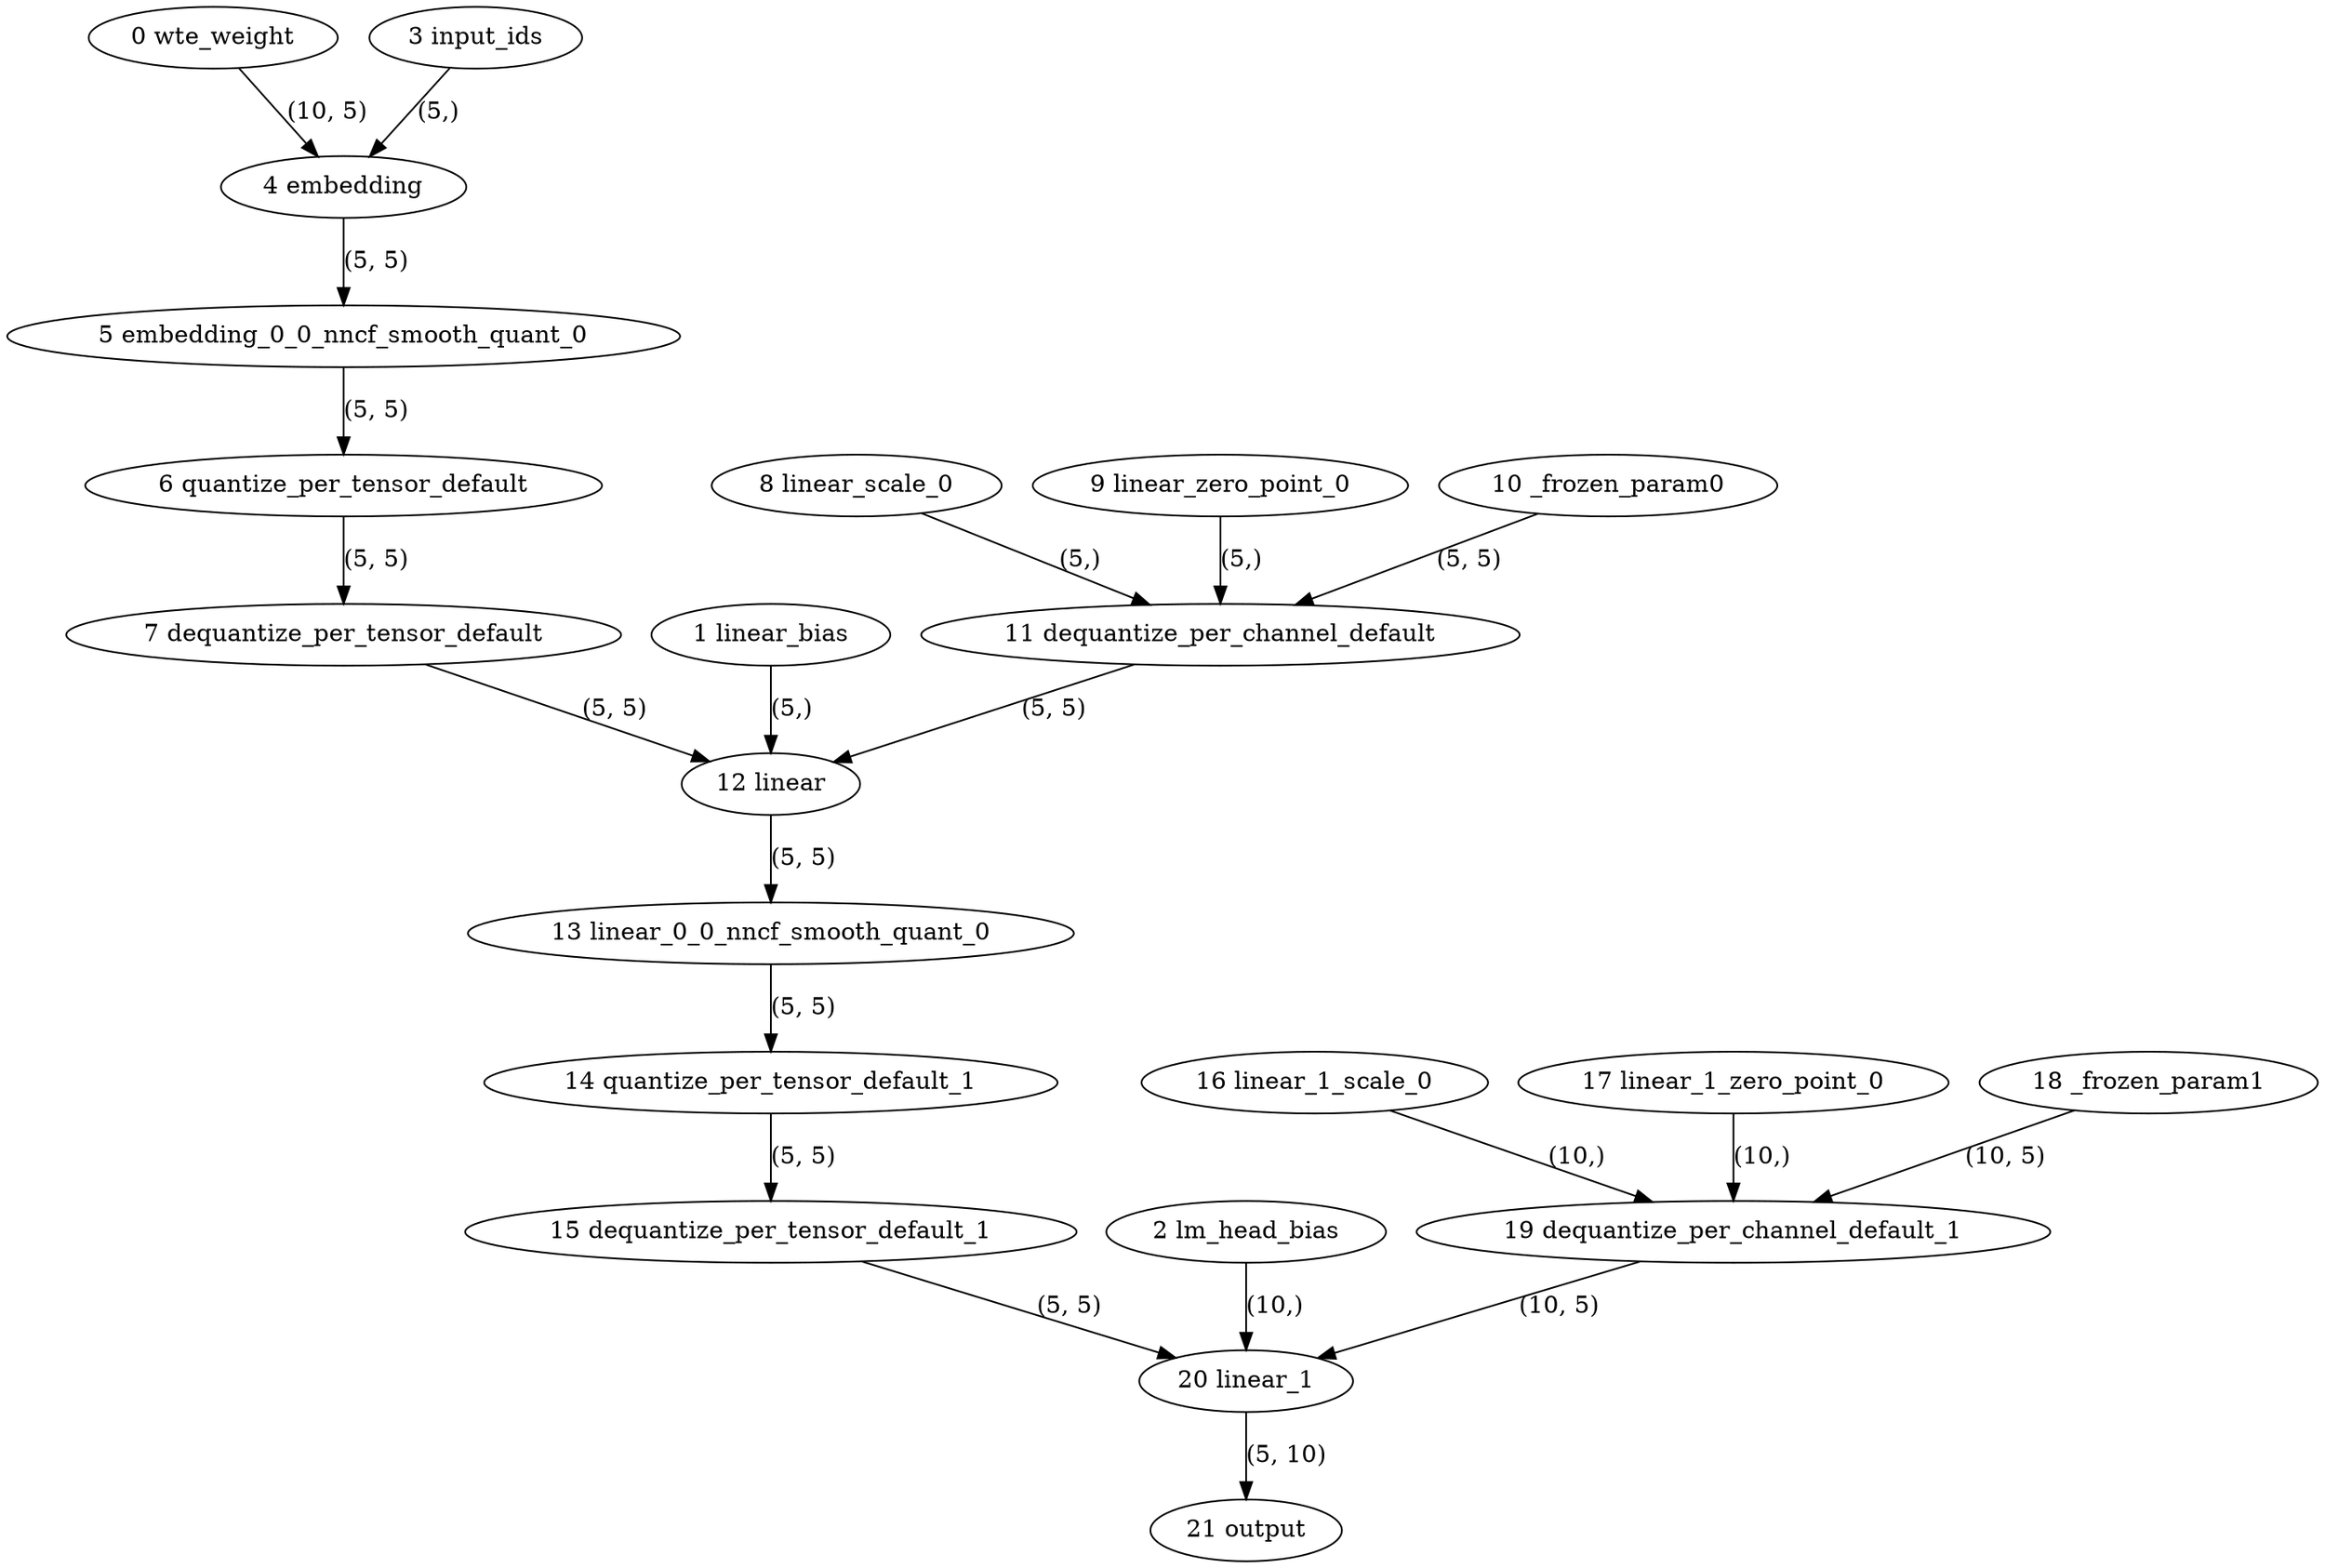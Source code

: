 strict digraph  {
"0 wte_weight" [id=0, type=get_attr];
"1 linear_bias" [id=1, type=get_attr];
"2 lm_head_bias" [id=2, type=get_attr];
"3 input_ids" [id=3, type=input];
"4 embedding" [id=4, type=embedding];
"5 embedding_0_0_nncf_smooth_quant_0" [id=5, type=call_module];
"6 quantize_per_tensor_default" [id=6, type=quantize_per_tensor];
"7 dequantize_per_tensor_default" [id=7, type=dequantize_per_tensor];
"8 linear_scale_0" [id=8, type=get_attr];
"9 linear_zero_point_0" [id=9, type=get_attr];
"10 _frozen_param0" [id=10, type=get_attr];
"11 dequantize_per_channel_default" [id=11, type=dequantize_per_channel];
"12 linear" [id=12, type=linear];
"13 linear_0_0_nncf_smooth_quant_0" [id=13, type=call_module];
"14 quantize_per_tensor_default_1" [id=14, type=quantize_per_tensor];
"15 dequantize_per_tensor_default_1" [id=15, type=dequantize_per_tensor];
"16 linear_1_scale_0" [id=16, type=get_attr];
"17 linear_1_zero_point_0" [id=17, type=get_attr];
"18 _frozen_param1" [id=18, type=get_attr];
"19 dequantize_per_channel_default_1" [id=19, type=dequantize_per_channel];
"20 linear_1" [id=20, type=linear];
"21 output" [id=21, type=output];
"0 wte_weight" -> "4 embedding"  [label="(10, 5)", style=solid];
"1 linear_bias" -> "12 linear"  [label="(5,)", style=solid];
"2 lm_head_bias" -> "20 linear_1"  [label="(10,)", style=solid];
"3 input_ids" -> "4 embedding"  [label="(5,)", style=solid];
"4 embedding" -> "5 embedding_0_0_nncf_smooth_quant_0"  [label="(5, 5)", style=solid];
"5 embedding_0_0_nncf_smooth_quant_0" -> "6 quantize_per_tensor_default"  [label="(5, 5)", style=solid];
"6 quantize_per_tensor_default" -> "7 dequantize_per_tensor_default"  [label="(5, 5)", style=solid];
"7 dequantize_per_tensor_default" -> "12 linear"  [label="(5, 5)", style=solid];
"8 linear_scale_0" -> "11 dequantize_per_channel_default"  [label="(5,)", style=solid];
"9 linear_zero_point_0" -> "11 dequantize_per_channel_default"  [label="(5,)", style=solid];
"10 _frozen_param0" -> "11 dequantize_per_channel_default"  [label="(5, 5)", style=solid];
"11 dequantize_per_channel_default" -> "12 linear"  [label="(5, 5)", style=solid];
"12 linear" -> "13 linear_0_0_nncf_smooth_quant_0"  [label="(5, 5)", style=solid];
"13 linear_0_0_nncf_smooth_quant_0" -> "14 quantize_per_tensor_default_1"  [label="(5, 5)", style=solid];
"14 quantize_per_tensor_default_1" -> "15 dequantize_per_tensor_default_1"  [label="(5, 5)", style=solid];
"15 dequantize_per_tensor_default_1" -> "20 linear_1"  [label="(5, 5)", style=solid];
"16 linear_1_scale_0" -> "19 dequantize_per_channel_default_1"  [label="(10,)", style=solid];
"17 linear_1_zero_point_0" -> "19 dequantize_per_channel_default_1"  [label="(10,)", style=solid];
"18 _frozen_param1" -> "19 dequantize_per_channel_default_1"  [label="(10, 5)", style=solid];
"19 dequantize_per_channel_default_1" -> "20 linear_1"  [label="(10, 5)", style=solid];
"20 linear_1" -> "21 output"  [label="(5, 10)", style=solid];
}
